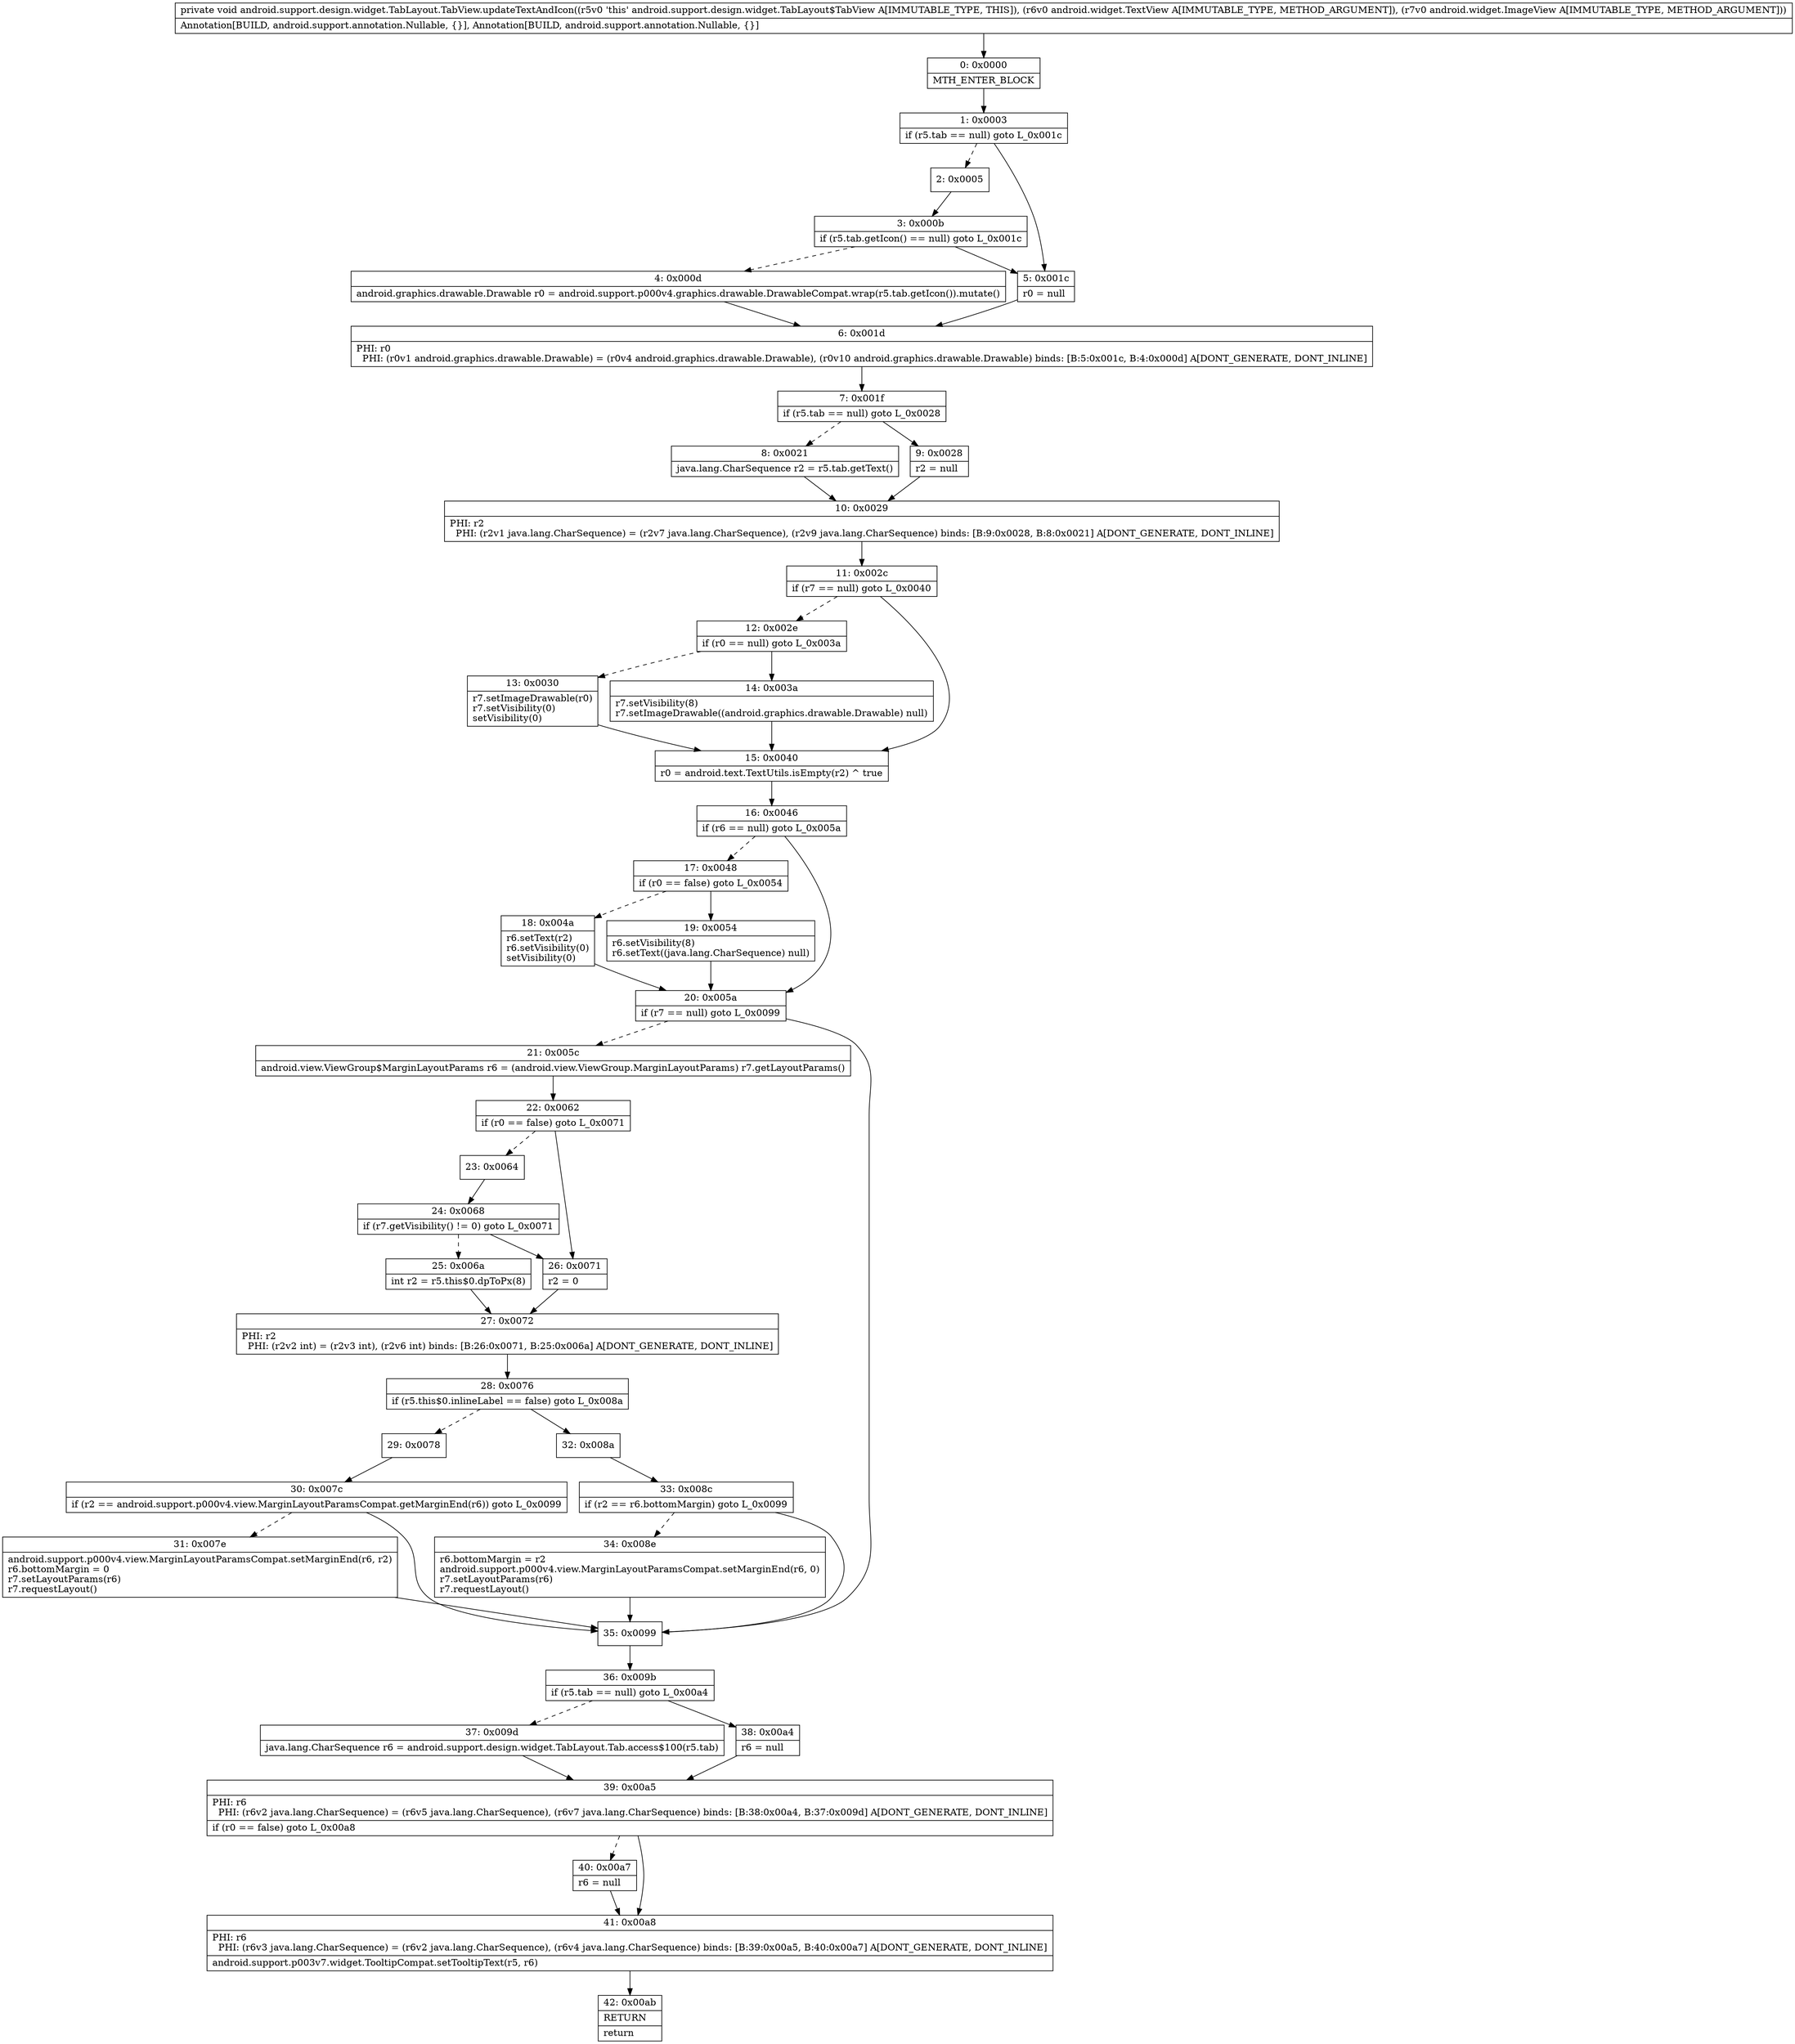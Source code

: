 digraph "CFG forandroid.support.design.widget.TabLayout.TabView.updateTextAndIcon(Landroid\/widget\/TextView;Landroid\/widget\/ImageView;)V" {
Node_0 [shape=record,label="{0\:\ 0x0000|MTH_ENTER_BLOCK\l}"];
Node_1 [shape=record,label="{1\:\ 0x0003|if (r5.tab == null) goto L_0x001c\l}"];
Node_2 [shape=record,label="{2\:\ 0x0005}"];
Node_3 [shape=record,label="{3\:\ 0x000b|if (r5.tab.getIcon() == null) goto L_0x001c\l}"];
Node_4 [shape=record,label="{4\:\ 0x000d|android.graphics.drawable.Drawable r0 = android.support.p000v4.graphics.drawable.DrawableCompat.wrap(r5.tab.getIcon()).mutate()\l}"];
Node_5 [shape=record,label="{5\:\ 0x001c|r0 = null\l}"];
Node_6 [shape=record,label="{6\:\ 0x001d|PHI: r0 \l  PHI: (r0v1 android.graphics.drawable.Drawable) = (r0v4 android.graphics.drawable.Drawable), (r0v10 android.graphics.drawable.Drawable) binds: [B:5:0x001c, B:4:0x000d] A[DONT_GENERATE, DONT_INLINE]\l}"];
Node_7 [shape=record,label="{7\:\ 0x001f|if (r5.tab == null) goto L_0x0028\l}"];
Node_8 [shape=record,label="{8\:\ 0x0021|java.lang.CharSequence r2 = r5.tab.getText()\l}"];
Node_9 [shape=record,label="{9\:\ 0x0028|r2 = null\l}"];
Node_10 [shape=record,label="{10\:\ 0x0029|PHI: r2 \l  PHI: (r2v1 java.lang.CharSequence) = (r2v7 java.lang.CharSequence), (r2v9 java.lang.CharSequence) binds: [B:9:0x0028, B:8:0x0021] A[DONT_GENERATE, DONT_INLINE]\l}"];
Node_11 [shape=record,label="{11\:\ 0x002c|if (r7 == null) goto L_0x0040\l}"];
Node_12 [shape=record,label="{12\:\ 0x002e|if (r0 == null) goto L_0x003a\l}"];
Node_13 [shape=record,label="{13\:\ 0x0030|r7.setImageDrawable(r0)\lr7.setVisibility(0)\lsetVisibility(0)\l}"];
Node_14 [shape=record,label="{14\:\ 0x003a|r7.setVisibility(8)\lr7.setImageDrawable((android.graphics.drawable.Drawable) null)\l}"];
Node_15 [shape=record,label="{15\:\ 0x0040|r0 = android.text.TextUtils.isEmpty(r2) ^ true\l}"];
Node_16 [shape=record,label="{16\:\ 0x0046|if (r6 == null) goto L_0x005a\l}"];
Node_17 [shape=record,label="{17\:\ 0x0048|if (r0 == false) goto L_0x0054\l}"];
Node_18 [shape=record,label="{18\:\ 0x004a|r6.setText(r2)\lr6.setVisibility(0)\lsetVisibility(0)\l}"];
Node_19 [shape=record,label="{19\:\ 0x0054|r6.setVisibility(8)\lr6.setText((java.lang.CharSequence) null)\l}"];
Node_20 [shape=record,label="{20\:\ 0x005a|if (r7 == null) goto L_0x0099\l}"];
Node_21 [shape=record,label="{21\:\ 0x005c|android.view.ViewGroup$MarginLayoutParams r6 = (android.view.ViewGroup.MarginLayoutParams) r7.getLayoutParams()\l}"];
Node_22 [shape=record,label="{22\:\ 0x0062|if (r0 == false) goto L_0x0071\l}"];
Node_23 [shape=record,label="{23\:\ 0x0064}"];
Node_24 [shape=record,label="{24\:\ 0x0068|if (r7.getVisibility() != 0) goto L_0x0071\l}"];
Node_25 [shape=record,label="{25\:\ 0x006a|int r2 = r5.this$0.dpToPx(8)\l}"];
Node_26 [shape=record,label="{26\:\ 0x0071|r2 = 0\l}"];
Node_27 [shape=record,label="{27\:\ 0x0072|PHI: r2 \l  PHI: (r2v2 int) = (r2v3 int), (r2v6 int) binds: [B:26:0x0071, B:25:0x006a] A[DONT_GENERATE, DONT_INLINE]\l}"];
Node_28 [shape=record,label="{28\:\ 0x0076|if (r5.this$0.inlineLabel == false) goto L_0x008a\l}"];
Node_29 [shape=record,label="{29\:\ 0x0078}"];
Node_30 [shape=record,label="{30\:\ 0x007c|if (r2 == android.support.p000v4.view.MarginLayoutParamsCompat.getMarginEnd(r6)) goto L_0x0099\l}"];
Node_31 [shape=record,label="{31\:\ 0x007e|android.support.p000v4.view.MarginLayoutParamsCompat.setMarginEnd(r6, r2)\lr6.bottomMargin = 0\lr7.setLayoutParams(r6)\lr7.requestLayout()\l}"];
Node_32 [shape=record,label="{32\:\ 0x008a}"];
Node_33 [shape=record,label="{33\:\ 0x008c|if (r2 == r6.bottomMargin) goto L_0x0099\l}"];
Node_34 [shape=record,label="{34\:\ 0x008e|r6.bottomMargin = r2\landroid.support.p000v4.view.MarginLayoutParamsCompat.setMarginEnd(r6, 0)\lr7.setLayoutParams(r6)\lr7.requestLayout()\l}"];
Node_35 [shape=record,label="{35\:\ 0x0099}"];
Node_36 [shape=record,label="{36\:\ 0x009b|if (r5.tab == null) goto L_0x00a4\l}"];
Node_37 [shape=record,label="{37\:\ 0x009d|java.lang.CharSequence r6 = android.support.design.widget.TabLayout.Tab.access$100(r5.tab)\l}"];
Node_38 [shape=record,label="{38\:\ 0x00a4|r6 = null\l}"];
Node_39 [shape=record,label="{39\:\ 0x00a5|PHI: r6 \l  PHI: (r6v2 java.lang.CharSequence) = (r6v5 java.lang.CharSequence), (r6v7 java.lang.CharSequence) binds: [B:38:0x00a4, B:37:0x009d] A[DONT_GENERATE, DONT_INLINE]\l|if (r0 == false) goto L_0x00a8\l}"];
Node_40 [shape=record,label="{40\:\ 0x00a7|r6 = null\l}"];
Node_41 [shape=record,label="{41\:\ 0x00a8|PHI: r6 \l  PHI: (r6v3 java.lang.CharSequence) = (r6v2 java.lang.CharSequence), (r6v4 java.lang.CharSequence) binds: [B:39:0x00a5, B:40:0x00a7] A[DONT_GENERATE, DONT_INLINE]\l|android.support.p003v7.widget.TooltipCompat.setTooltipText(r5, r6)\l}"];
Node_42 [shape=record,label="{42\:\ 0x00ab|RETURN\l|return\l}"];
MethodNode[shape=record,label="{private void android.support.design.widget.TabLayout.TabView.updateTextAndIcon((r5v0 'this' android.support.design.widget.TabLayout$TabView A[IMMUTABLE_TYPE, THIS]), (r6v0 android.widget.TextView A[IMMUTABLE_TYPE, METHOD_ARGUMENT]), (r7v0 android.widget.ImageView A[IMMUTABLE_TYPE, METHOD_ARGUMENT]))  | Annotation[BUILD, android.support.annotation.Nullable, \{\}], Annotation[BUILD, android.support.annotation.Nullable, \{\}]\l}"];
MethodNode -> Node_0;
Node_0 -> Node_1;
Node_1 -> Node_2[style=dashed];
Node_1 -> Node_5;
Node_2 -> Node_3;
Node_3 -> Node_4[style=dashed];
Node_3 -> Node_5;
Node_4 -> Node_6;
Node_5 -> Node_6;
Node_6 -> Node_7;
Node_7 -> Node_8[style=dashed];
Node_7 -> Node_9;
Node_8 -> Node_10;
Node_9 -> Node_10;
Node_10 -> Node_11;
Node_11 -> Node_12[style=dashed];
Node_11 -> Node_15;
Node_12 -> Node_13[style=dashed];
Node_12 -> Node_14;
Node_13 -> Node_15;
Node_14 -> Node_15;
Node_15 -> Node_16;
Node_16 -> Node_17[style=dashed];
Node_16 -> Node_20;
Node_17 -> Node_18[style=dashed];
Node_17 -> Node_19;
Node_18 -> Node_20;
Node_19 -> Node_20;
Node_20 -> Node_21[style=dashed];
Node_20 -> Node_35;
Node_21 -> Node_22;
Node_22 -> Node_23[style=dashed];
Node_22 -> Node_26;
Node_23 -> Node_24;
Node_24 -> Node_25[style=dashed];
Node_24 -> Node_26;
Node_25 -> Node_27;
Node_26 -> Node_27;
Node_27 -> Node_28;
Node_28 -> Node_29[style=dashed];
Node_28 -> Node_32;
Node_29 -> Node_30;
Node_30 -> Node_31[style=dashed];
Node_30 -> Node_35;
Node_31 -> Node_35;
Node_32 -> Node_33;
Node_33 -> Node_34[style=dashed];
Node_33 -> Node_35;
Node_34 -> Node_35;
Node_35 -> Node_36;
Node_36 -> Node_37[style=dashed];
Node_36 -> Node_38;
Node_37 -> Node_39;
Node_38 -> Node_39;
Node_39 -> Node_40[style=dashed];
Node_39 -> Node_41;
Node_40 -> Node_41;
Node_41 -> Node_42;
}

